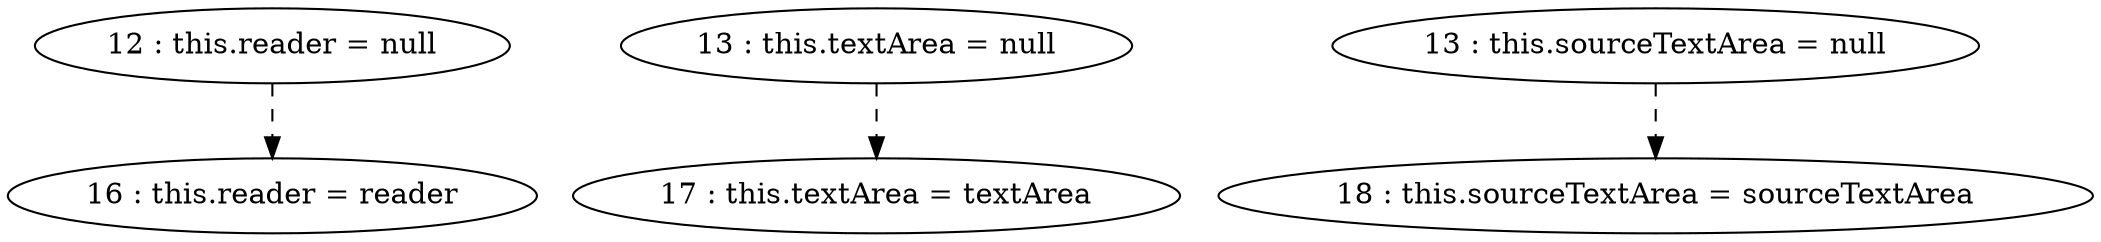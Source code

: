 digraph G {
"12 : this.reader = null"
"12 : this.reader = null" -> "16 : this.reader = reader" [style=dashed]
"13 : this.textArea = null"
"13 : this.textArea = null" -> "17 : this.textArea = textArea" [style=dashed]
"13 : this.sourceTextArea = null"
"13 : this.sourceTextArea = null" -> "18 : this.sourceTextArea = sourceTextArea" [style=dashed]
"16 : this.reader = reader"
"17 : this.textArea = textArea"
"18 : this.sourceTextArea = sourceTextArea"
}
